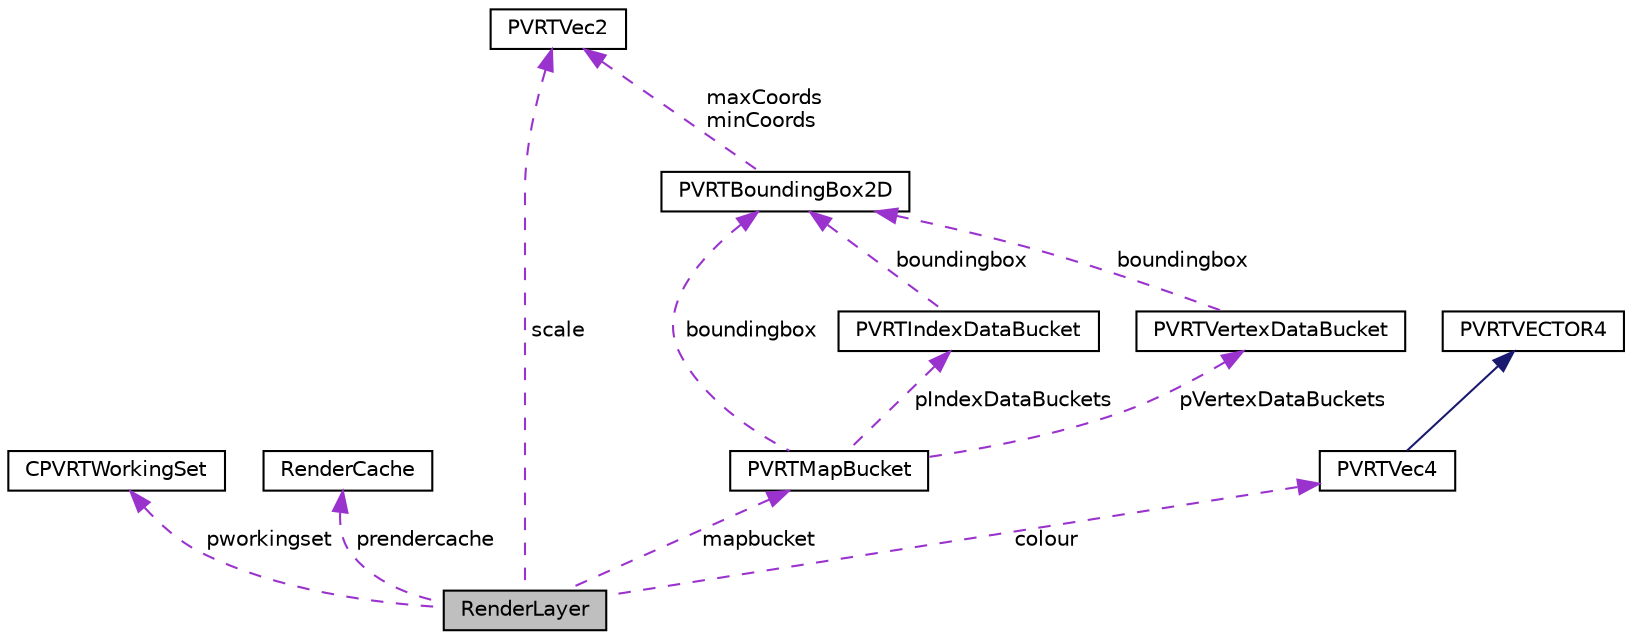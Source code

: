 digraph "RenderLayer"
{
  edge [fontname="Helvetica",fontsize="10",labelfontname="Helvetica",labelfontsize="10"];
  node [fontname="Helvetica",fontsize="10",shape=record];
  Node1 [label="RenderLayer",height=0.2,width=0.4,color="black", fillcolor="grey75", style="filled", fontcolor="black"];
  Node2 -> Node1 [dir="back",color="darkorchid3",fontsize="10",style="dashed",label=" pworkingset" ,fontname="Helvetica"];
  Node2 [label="CPVRTWorkingSet",height=0.2,width=0.4,color="black", fillcolor="white", style="filled",URL="$class_c_p_v_r_t_working_set.html"];
  Node3 -> Node1 [dir="back",color="darkorchid3",fontsize="10",style="dashed",label=" prendercache" ,fontname="Helvetica"];
  Node3 [label="RenderCache",height=0.2,width=0.4,color="black", fillcolor="white", style="filled",URL="$struct_render_cache.html"];
  Node4 -> Node1 [dir="back",color="darkorchid3",fontsize="10",style="dashed",label=" scale" ,fontname="Helvetica"];
  Node4 [label="PVRTVec2",height=0.2,width=0.4,color="black", fillcolor="white", style="filled",URL="$struct_p_v_r_t_vec2.html",tooltip="2 component vector "];
  Node5 -> Node1 [dir="back",color="darkorchid3",fontsize="10",style="dashed",label=" mapbucket" ,fontname="Helvetica"];
  Node5 [label="PVRTMapBucket",height=0.2,width=0.4,color="black", fillcolor="white", style="filled",URL="$struct_p_v_r_t_map_bucket.html"];
  Node6 -> Node5 [dir="back",color="darkorchid3",fontsize="10",style="dashed",label=" boundingbox" ,fontname="Helvetica"];
  Node6 [label="PVRTBoundingBox2D",height=0.2,width=0.4,color="black", fillcolor="white", style="filled",URL="$struct_p_v_r_t_bounding_box2_d.html"];
  Node4 -> Node6 [dir="back",color="darkorchid3",fontsize="10",style="dashed",label=" maxCoords\nminCoords" ,fontname="Helvetica"];
  Node7 -> Node5 [dir="back",color="darkorchid3",fontsize="10",style="dashed",label=" pIndexDataBuckets" ,fontname="Helvetica"];
  Node7 [label="PVRTIndexDataBucket",height=0.2,width=0.4,color="black", fillcolor="white", style="filled",URL="$struct_p_v_r_t_index_data_bucket.html"];
  Node6 -> Node7 [dir="back",color="darkorchid3",fontsize="10",style="dashed",label=" boundingbox" ,fontname="Helvetica"];
  Node8 -> Node5 [dir="back",color="darkorchid3",fontsize="10",style="dashed",label=" pVertexDataBuckets" ,fontname="Helvetica"];
  Node8 [label="PVRTVertexDataBucket",height=0.2,width=0.4,color="black", fillcolor="white", style="filled",URL="$struct_p_v_r_t_vertex_data_bucket.html"];
  Node6 -> Node8 [dir="back",color="darkorchid3",fontsize="10",style="dashed",label=" boundingbox" ,fontname="Helvetica"];
  Node9 -> Node1 [dir="back",color="darkorchid3",fontsize="10",style="dashed",label=" colour" ,fontname="Helvetica"];
  Node9 [label="PVRTVec4",height=0.2,width=0.4,color="black", fillcolor="white", style="filled",URL="$struct_p_v_r_t_vec4.html",tooltip="4 component vector "];
  Node10 -> Node9 [dir="back",color="midnightblue",fontsize="10",style="solid",fontname="Helvetica"];
  Node10 [label="PVRTVECTOR4",height=0.2,width=0.4,color="black", fillcolor="white", style="filled",URL="$struct_p_v_r_t_v_e_c_t_o_r4f.html",tooltip="4D floating point vector "];
}
